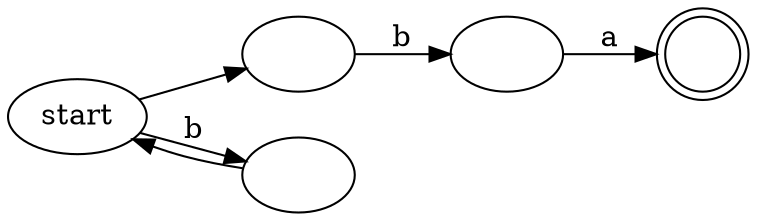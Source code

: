 digraph { 
	rankdir=LR
	{
		-1 [shape=doublecircle][label=""]
		6 [label="start"]
	}
	node[label=""] 6 -> 3 
	node[label=""] 6 -> 5 [label=b] 
	node[label=""] 3 -> 2 [label=b]
	node[label=""] 2 -> -1 [label=a]
	node[label=""] 5 -> 6  
}
